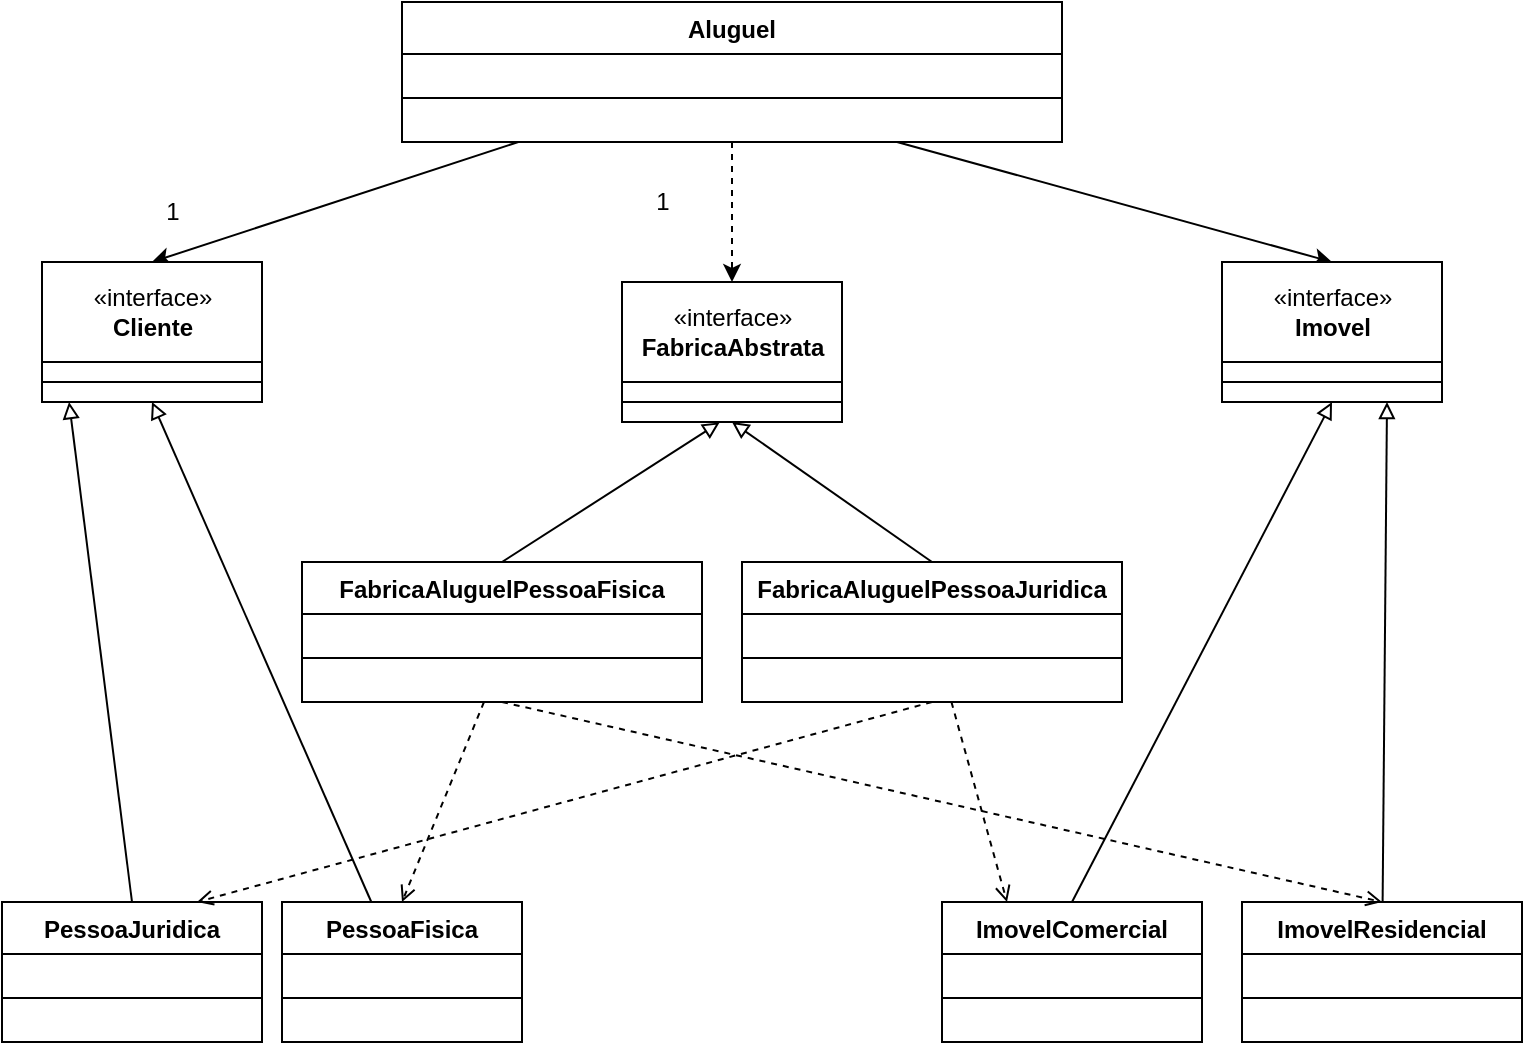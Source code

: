 <mxfile version="20.4.0" type="device"><diagram id="C5RBs43oDa-KdzZeNtuy" name="Page-1"><mxGraphModel dx="1483" dy="816" grid="1" gridSize="10" guides="1" tooltips="1" connect="1" arrows="1" fold="1" page="1" pageScale="1" pageWidth="827" pageHeight="1169" math="0" shadow="0"><root><mxCell id="WIyWlLk6GJQsqaUBKTNV-0"/><mxCell id="WIyWlLk6GJQsqaUBKTNV-1" parent="WIyWlLk6GJQsqaUBKTNV-0"/><mxCell id="r-l0bsncUV4g1ZIi2Fuh-8" style="rounded=0;orthogonalLoop=1;jettySize=auto;html=1;entryX=0.5;entryY=0;entryDx=0;entryDy=0;" edge="1" parent="WIyWlLk6GJQsqaUBKTNV-1" source="r-l0bsncUV4g1ZIi2Fuh-0" target="r-l0bsncUV4g1ZIi2Fuh-13"><mxGeometry relative="1" as="geometry"><mxPoint x="238.056" y="280" as="targetPoint"/></mxGeometry></mxCell><mxCell id="r-l0bsncUV4g1ZIi2Fuh-9" style="edgeStyle=none;rounded=0;orthogonalLoop=1;jettySize=auto;html=1;exitX=0.75;exitY=1;exitDx=0;exitDy=0;entryX=0.5;entryY=0;entryDx=0;entryDy=0;" edge="1" parent="WIyWlLk6GJQsqaUBKTNV-1" source="r-l0bsncUV4g1ZIi2Fuh-0" target="r-l0bsncUV4g1ZIi2Fuh-14"><mxGeometry relative="1" as="geometry"><mxPoint x="385" y="260" as="targetPoint"/></mxGeometry></mxCell><mxCell id="r-l0bsncUV4g1ZIi2Fuh-16" style="edgeStyle=none;rounded=0;orthogonalLoop=1;jettySize=auto;html=1;entryX=0.5;entryY=0;entryDx=0;entryDy=0;dashed=1;" edge="1" parent="WIyWlLk6GJQsqaUBKTNV-1" source="r-l0bsncUV4g1ZIi2Fuh-2" target="r-l0bsncUV4g1ZIi2Fuh-15"><mxGeometry relative="1" as="geometry"><mxPoint x="410" y="180" as="sourcePoint"/></mxGeometry></mxCell><mxCell id="r-l0bsncUV4g1ZIi2Fuh-0" value="Aluguel" style="swimlane;fontStyle=1;align=center;verticalAlign=top;childLayout=stackLayout;horizontal=1;startSize=26;horizontalStack=0;resizeParent=1;resizeParentMax=0;resizeLast=0;collapsible=1;marginBottom=0;" vertex="1" parent="WIyWlLk6GJQsqaUBKTNV-1"><mxGeometry x="240" y="140" width="330" height="70" as="geometry"/></mxCell><mxCell id="r-l0bsncUV4g1ZIi2Fuh-2" value="" style="line;strokeWidth=1;fillColor=none;align=left;verticalAlign=middle;spacingTop=-1;spacingLeft=3;spacingRight=3;rotatable=0;labelPosition=right;points=[];portConstraint=eastwest;strokeColor=inherit;" vertex="1" parent="r-l0bsncUV4g1ZIi2Fuh-0"><mxGeometry y="26" width="330" height="44" as="geometry"/></mxCell><mxCell id="r-l0bsncUV4g1ZIi2Fuh-10" value="1" style="text;html=1;align=center;verticalAlign=middle;resizable=0;points=[];autosize=1;strokeColor=none;fillColor=none;" vertex="1" parent="WIyWlLk6GJQsqaUBKTNV-1"><mxGeometry x="110" y="230" width="30" height="30" as="geometry"/></mxCell><mxCell id="r-l0bsncUV4g1ZIi2Fuh-11" value="1" style="text;html=1;align=center;verticalAlign=middle;resizable=0;points=[];autosize=1;strokeColor=none;fillColor=none;" vertex="1" parent="WIyWlLk6GJQsqaUBKTNV-1"><mxGeometry x="355" y="225" width="30" height="30" as="geometry"/></mxCell><mxCell id="r-l0bsncUV4g1ZIi2Fuh-13" value="«interface»&lt;br&gt;&lt;b&gt;Cliente&lt;/b&gt;" style="html=1;" vertex="1" parent="WIyWlLk6GJQsqaUBKTNV-1"><mxGeometry x="60" y="270" width="110" height="50" as="geometry"/></mxCell><mxCell id="r-l0bsncUV4g1ZIi2Fuh-14" value="«interface»&lt;br&gt;&lt;b&gt;Imovel&lt;/b&gt;" style="html=1;" vertex="1" parent="WIyWlLk6GJQsqaUBKTNV-1"><mxGeometry x="650" y="270" width="110" height="50" as="geometry"/></mxCell><mxCell id="r-l0bsncUV4g1ZIi2Fuh-15" value="«interface»&lt;br&gt;&lt;b&gt;FabricaAbstrata&lt;/b&gt;" style="html=1;" vertex="1" parent="WIyWlLk6GJQsqaUBKTNV-1"><mxGeometry x="350" y="280" width="110" height="50" as="geometry"/></mxCell><mxCell id="r-l0bsncUV4g1ZIi2Fuh-23" value="" style="html=1;" vertex="1" parent="WIyWlLk6GJQsqaUBKTNV-1"><mxGeometry x="60" y="320" width="110" height="10" as="geometry"/></mxCell><mxCell id="r-l0bsncUV4g1ZIi2Fuh-24" value="" style="html=1;" vertex="1" parent="WIyWlLk6GJQsqaUBKTNV-1"><mxGeometry x="60" y="330" width="110" height="10" as="geometry"/></mxCell><mxCell id="r-l0bsncUV4g1ZIi2Fuh-26" value="" style="html=1;" vertex="1" parent="WIyWlLk6GJQsqaUBKTNV-1"><mxGeometry x="650" y="320" width="110" height="10" as="geometry"/></mxCell><mxCell id="r-l0bsncUV4g1ZIi2Fuh-27" value="" style="html=1;" vertex="1" parent="WIyWlLk6GJQsqaUBKTNV-1"><mxGeometry x="650" y="330" width="110" height="10" as="geometry"/></mxCell><mxCell id="r-l0bsncUV4g1ZIi2Fuh-28" value="" style="html=1;" vertex="1" parent="WIyWlLk6GJQsqaUBKTNV-1"><mxGeometry x="350" y="330" width="110" height="10" as="geometry"/></mxCell><mxCell id="r-l0bsncUV4g1ZIi2Fuh-29" value="" style="html=1;" vertex="1" parent="WIyWlLk6GJQsqaUBKTNV-1"><mxGeometry x="350" y="340" width="110" height="10" as="geometry"/></mxCell><mxCell id="r-l0bsncUV4g1ZIi2Fuh-34" style="edgeStyle=none;rounded=0;orthogonalLoop=1;jettySize=auto;html=1;exitX=0.5;exitY=0;exitDx=0;exitDy=0;entryX=0.123;entryY=1;entryDx=0;entryDy=0;endArrow=block;endFill=0;entryPerimeter=0;" edge="1" parent="WIyWlLk6GJQsqaUBKTNV-1" source="r-l0bsncUV4g1ZIi2Fuh-30" target="r-l0bsncUV4g1ZIi2Fuh-24"><mxGeometry relative="1" as="geometry"/></mxCell><mxCell id="r-l0bsncUV4g1ZIi2Fuh-30" value="PessoaJuridica" style="swimlane;fontStyle=1;align=center;verticalAlign=top;childLayout=stackLayout;horizontal=1;startSize=26;horizontalStack=0;resizeParent=1;resizeParentMax=0;resizeLast=0;collapsible=1;marginBottom=0;" vertex="1" parent="WIyWlLk6GJQsqaUBKTNV-1"><mxGeometry x="40" y="590" width="130" height="70" as="geometry"/></mxCell><mxCell id="r-l0bsncUV4g1ZIi2Fuh-31" value="" style="line;strokeWidth=1;fillColor=none;align=left;verticalAlign=middle;spacingTop=-1;spacingLeft=3;spacingRight=3;rotatable=0;labelPosition=right;points=[];portConstraint=eastwest;strokeColor=inherit;" vertex="1" parent="r-l0bsncUV4g1ZIi2Fuh-30"><mxGeometry y="26" width="130" height="44" as="geometry"/></mxCell><mxCell id="r-l0bsncUV4g1ZIi2Fuh-35" style="edgeStyle=none;rounded=0;orthogonalLoop=1;jettySize=auto;html=1;endArrow=block;endFill=0;entryX=0.5;entryY=1;entryDx=0;entryDy=0;" edge="1" parent="WIyWlLk6GJQsqaUBKTNV-1" source="r-l0bsncUV4g1ZIi2Fuh-32" target="r-l0bsncUV4g1ZIi2Fuh-24"><mxGeometry relative="1" as="geometry"><mxPoint x="110" y="335" as="targetPoint"/></mxGeometry></mxCell><mxCell id="r-l0bsncUV4g1ZIi2Fuh-32" value="PessoaFisica" style="swimlane;fontStyle=1;align=center;verticalAlign=top;childLayout=stackLayout;horizontal=1;startSize=26;horizontalStack=0;resizeParent=1;resizeParentMax=0;resizeLast=0;collapsible=1;marginBottom=0;" vertex="1" parent="WIyWlLk6GJQsqaUBKTNV-1"><mxGeometry x="180" y="590" width="120" height="70" as="geometry"/></mxCell><mxCell id="r-l0bsncUV4g1ZIi2Fuh-33" value="" style="line;strokeWidth=1;fillColor=none;align=left;verticalAlign=middle;spacingTop=-1;spacingLeft=3;spacingRight=3;rotatable=0;labelPosition=right;points=[];portConstraint=eastwest;strokeColor=inherit;" vertex="1" parent="r-l0bsncUV4g1ZIi2Fuh-32"><mxGeometry y="26" width="120" height="44" as="geometry"/></mxCell><mxCell id="r-l0bsncUV4g1ZIi2Fuh-38" style="edgeStyle=none;rounded=0;orthogonalLoop=1;jettySize=auto;html=1;exitX=0.5;exitY=0;exitDx=0;exitDy=0;entryX=0.5;entryY=1;entryDx=0;entryDy=0;endArrow=block;endFill=0;" edge="1" parent="WIyWlLk6GJQsqaUBKTNV-1" source="r-l0bsncUV4g1ZIi2Fuh-39" target="r-l0bsncUV4g1ZIi2Fuh-27"><mxGeometry relative="1" as="geometry"><mxPoint x="585" y="350" as="targetPoint"/></mxGeometry></mxCell><mxCell id="r-l0bsncUV4g1ZIi2Fuh-39" value="ImovelComercial" style="swimlane;fontStyle=1;align=center;verticalAlign=top;childLayout=stackLayout;horizontal=1;startSize=26;horizontalStack=0;resizeParent=1;resizeParentMax=0;resizeLast=0;collapsible=1;marginBottom=0;" vertex="1" parent="WIyWlLk6GJQsqaUBKTNV-1"><mxGeometry x="510" y="590" width="130" height="70" as="geometry"/></mxCell><mxCell id="r-l0bsncUV4g1ZIi2Fuh-40" value="" style="line;strokeWidth=1;fillColor=none;align=left;verticalAlign=middle;spacingTop=-1;spacingLeft=3;spacingRight=3;rotatable=0;labelPosition=right;points=[];portConstraint=eastwest;strokeColor=inherit;" vertex="1" parent="r-l0bsncUV4g1ZIi2Fuh-39"><mxGeometry y="26" width="130" height="44" as="geometry"/></mxCell><mxCell id="r-l0bsncUV4g1ZIi2Fuh-41" style="edgeStyle=none;rounded=0;orthogonalLoop=1;jettySize=auto;html=1;endArrow=block;endFill=0;entryX=0.75;entryY=1;entryDx=0;entryDy=0;" edge="1" parent="WIyWlLk6GJQsqaUBKTNV-1" source="r-l0bsncUV4g1ZIi2Fuh-42" target="r-l0bsncUV4g1ZIi2Fuh-27"><mxGeometry relative="1" as="geometry"><mxPoint x="590" y="350" as="targetPoint"/></mxGeometry></mxCell><mxCell id="r-l0bsncUV4g1ZIi2Fuh-42" value="ImovelResidencial" style="swimlane;fontStyle=1;align=center;verticalAlign=top;childLayout=stackLayout;horizontal=1;startSize=26;horizontalStack=0;resizeParent=1;resizeParentMax=0;resizeLast=0;collapsible=1;marginBottom=0;" vertex="1" parent="WIyWlLk6GJQsqaUBKTNV-1"><mxGeometry x="660" y="590" width="140" height="70" as="geometry"/></mxCell><mxCell id="r-l0bsncUV4g1ZIi2Fuh-43" value="" style="line;strokeWidth=1;fillColor=none;align=left;verticalAlign=middle;spacingTop=-1;spacingLeft=3;spacingRight=3;rotatable=0;labelPosition=right;points=[];portConstraint=eastwest;strokeColor=inherit;" vertex="1" parent="r-l0bsncUV4g1ZIi2Fuh-42"><mxGeometry y="26" width="140" height="44" as="geometry"/></mxCell><mxCell id="r-l0bsncUV4g1ZIi2Fuh-48" style="edgeStyle=none;rounded=0;orthogonalLoop=1;jettySize=auto;html=1;exitX=0.5;exitY=0;exitDx=0;exitDy=0;entryX=0.444;entryY=1.02;entryDx=0;entryDy=0;entryPerimeter=0;endArrow=block;endFill=0;" edge="1" parent="WIyWlLk6GJQsqaUBKTNV-1" source="r-l0bsncUV4g1ZIi2Fuh-44" target="r-l0bsncUV4g1ZIi2Fuh-29"><mxGeometry relative="1" as="geometry"/></mxCell><mxCell id="r-l0bsncUV4g1ZIi2Fuh-50" style="edgeStyle=none;rounded=0;orthogonalLoop=1;jettySize=auto;html=1;entryX=0.5;entryY=0;entryDx=0;entryDy=0;endArrow=open;endFill=0;dashed=1;" edge="1" parent="WIyWlLk6GJQsqaUBKTNV-1" source="r-l0bsncUV4g1ZIi2Fuh-45" target="r-l0bsncUV4g1ZIi2Fuh-32"><mxGeometry relative="1" as="geometry"/></mxCell><mxCell id="r-l0bsncUV4g1ZIi2Fuh-52" style="edgeStyle=none;rounded=0;orthogonalLoop=1;jettySize=auto;html=1;entryX=0.5;entryY=0;entryDx=0;entryDy=0;dashed=1;endArrow=open;endFill=0;exitX=0.5;exitY=1;exitDx=0;exitDy=0;" edge="1" parent="WIyWlLk6GJQsqaUBKTNV-1" source="r-l0bsncUV4g1ZIi2Fuh-44" target="r-l0bsncUV4g1ZIi2Fuh-42"><mxGeometry relative="1" as="geometry"/></mxCell><mxCell id="r-l0bsncUV4g1ZIi2Fuh-44" value="FabricaAluguelPessoaFisica" style="swimlane;fontStyle=1;align=center;verticalAlign=top;childLayout=stackLayout;horizontal=1;startSize=26;horizontalStack=0;resizeParent=1;resizeParentMax=0;resizeLast=0;collapsible=1;marginBottom=0;" vertex="1" parent="WIyWlLk6GJQsqaUBKTNV-1"><mxGeometry x="190" y="420" width="200" height="70" as="geometry"/></mxCell><mxCell id="r-l0bsncUV4g1ZIi2Fuh-45" value="" style="line;strokeWidth=1;fillColor=none;align=left;verticalAlign=middle;spacingTop=-1;spacingLeft=3;spacingRight=3;rotatable=0;labelPosition=right;points=[];portConstraint=eastwest;strokeColor=inherit;" vertex="1" parent="r-l0bsncUV4g1ZIi2Fuh-44"><mxGeometry y="26" width="200" height="44" as="geometry"/></mxCell><mxCell id="r-l0bsncUV4g1ZIi2Fuh-49" style="rounded=0;orthogonalLoop=1;jettySize=auto;html=1;exitX=0.5;exitY=0;exitDx=0;exitDy=0;entryX=0.5;entryY=1;entryDx=0;entryDy=0;endArrow=block;endFill=0;" edge="1" parent="WIyWlLk6GJQsqaUBKTNV-1" source="r-l0bsncUV4g1ZIi2Fuh-46" target="r-l0bsncUV4g1ZIi2Fuh-29"><mxGeometry relative="1" as="geometry"/></mxCell><mxCell id="r-l0bsncUV4g1ZIi2Fuh-54" style="edgeStyle=none;rounded=0;orthogonalLoop=1;jettySize=auto;html=1;exitX=0.5;exitY=1;exitDx=0;exitDy=0;entryX=0.75;entryY=0;entryDx=0;entryDy=0;dashed=1;endArrow=open;endFill=0;" edge="1" parent="WIyWlLk6GJQsqaUBKTNV-1" source="r-l0bsncUV4g1ZIi2Fuh-46" target="r-l0bsncUV4g1ZIi2Fuh-30"><mxGeometry relative="1" as="geometry"/></mxCell><mxCell id="r-l0bsncUV4g1ZIi2Fuh-55" style="edgeStyle=none;rounded=0;orthogonalLoop=1;jettySize=auto;html=1;entryX=0.25;entryY=0;entryDx=0;entryDy=0;dashed=1;endArrow=open;endFill=0;" edge="1" parent="WIyWlLk6GJQsqaUBKTNV-1" source="r-l0bsncUV4g1ZIi2Fuh-46" target="r-l0bsncUV4g1ZIi2Fuh-39"><mxGeometry relative="1" as="geometry"/></mxCell><mxCell id="r-l0bsncUV4g1ZIi2Fuh-46" value="FabricaAluguelPessoaJuridica" style="swimlane;fontStyle=1;align=center;verticalAlign=top;childLayout=stackLayout;horizontal=1;startSize=26;horizontalStack=0;resizeParent=1;resizeParentMax=0;resizeLast=0;collapsible=1;marginBottom=0;" vertex="1" parent="WIyWlLk6GJQsqaUBKTNV-1"><mxGeometry x="410" y="420" width="190" height="70" as="geometry"/></mxCell><mxCell id="r-l0bsncUV4g1ZIi2Fuh-47" value="" style="line;strokeWidth=1;fillColor=none;align=left;verticalAlign=middle;spacingTop=-1;spacingLeft=3;spacingRight=3;rotatable=0;labelPosition=right;points=[];portConstraint=eastwest;strokeColor=inherit;" vertex="1" parent="r-l0bsncUV4g1ZIi2Fuh-46"><mxGeometry y="26" width="190" height="44" as="geometry"/></mxCell><mxCell id="r-l0bsncUV4g1ZIi2Fuh-51" style="edgeStyle=none;rounded=0;orthogonalLoop=1;jettySize=auto;html=1;exitX=0.25;exitY=0;exitDx=0;exitDy=0;dashed=1;endArrow=open;endFill=0;" edge="1" parent="WIyWlLk6GJQsqaUBKTNV-1" source="r-l0bsncUV4g1ZIi2Fuh-44" target="r-l0bsncUV4g1ZIi2Fuh-44"><mxGeometry relative="1" as="geometry"/></mxCell></root></mxGraphModel></diagram></mxfile>